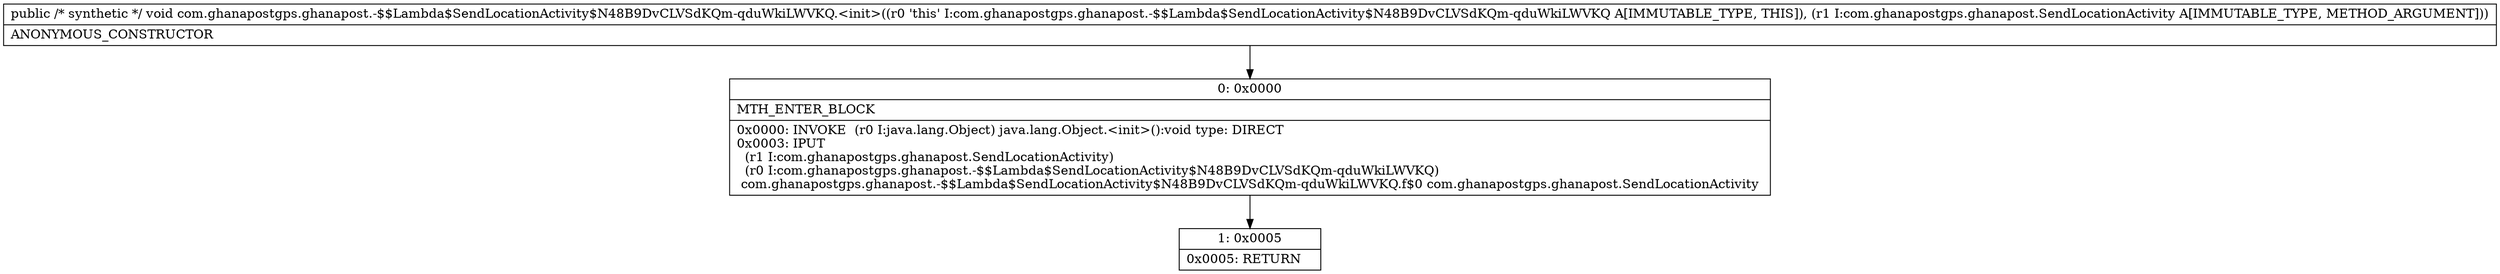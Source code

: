 digraph "CFG forcom.ghanapostgps.ghanapost.\-$$Lambda$SendLocationActivity$N48B9DvCLVSdKQm\-qduWkiLWVKQ.\<init\>(Lcom\/ghanapostgps\/ghanapost\/SendLocationActivity;)V" {
Node_0 [shape=record,label="{0\:\ 0x0000|MTH_ENTER_BLOCK\l|0x0000: INVOKE  (r0 I:java.lang.Object) java.lang.Object.\<init\>():void type: DIRECT \l0x0003: IPUT  \l  (r1 I:com.ghanapostgps.ghanapost.SendLocationActivity)\l  (r0 I:com.ghanapostgps.ghanapost.\-$$Lambda$SendLocationActivity$N48B9DvCLVSdKQm\-qduWkiLWVKQ)\l com.ghanapostgps.ghanapost.\-$$Lambda$SendLocationActivity$N48B9DvCLVSdKQm\-qduWkiLWVKQ.f$0 com.ghanapostgps.ghanapost.SendLocationActivity \l}"];
Node_1 [shape=record,label="{1\:\ 0x0005|0x0005: RETURN   \l}"];
MethodNode[shape=record,label="{public \/* synthetic *\/ void com.ghanapostgps.ghanapost.\-$$Lambda$SendLocationActivity$N48B9DvCLVSdKQm\-qduWkiLWVKQ.\<init\>((r0 'this' I:com.ghanapostgps.ghanapost.\-$$Lambda$SendLocationActivity$N48B9DvCLVSdKQm\-qduWkiLWVKQ A[IMMUTABLE_TYPE, THIS]), (r1 I:com.ghanapostgps.ghanapost.SendLocationActivity A[IMMUTABLE_TYPE, METHOD_ARGUMENT]))  | ANONYMOUS_CONSTRUCTOR\l}"];
MethodNode -> Node_0;
Node_0 -> Node_1;
}


